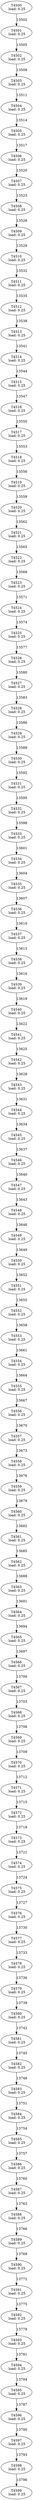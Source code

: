 digraph taskgraph {
	T4500 [label= "T4500\n load: 0.25"];
	T4501 [label= "T4501\n load: 0.25"];
	T4500 -> T4501[label=13502];
	T4502 [label= "T4502\n load: 0.25"];
	T4501 -> T4502[label=13505];
	T4503 [label= "T4503\n load: 0.25"];
	T4502 -> T4503[label=13508];
	T4504 [label= "T4504\n load: 0.25"];
	T4503 -> T4504[label=13511];
	T4505 [label= "T4505\n load: 0.25"];
	T4504 -> T4505[label=13514];
	T4506 [label= "T4506\n load: 0.25"];
	T4505 -> T4506[label=13517];
	T4507 [label= "T4507\n load: 0.25"];
	T4506 -> T4507[label=13520];
	T4508 [label= "T4508\n load: 0.25"];
	T4507 -> T4508[label=13523];
	T4509 [label= "T4509\n load: 0.25"];
	T4508 -> T4509[label=13526];
	T4510 [label= "T4510\n load: 0.25"];
	T4509 -> T4510[label=13529];
	T4511 [label= "T4511\n load: 0.25"];
	T4510 -> T4511[label=13532];
	T4512 [label= "T4512\n load: 0.25"];
	T4511 -> T4512[label=13535];
	T4513 [label= "T4513\n load: 0.25"];
	T4512 -> T4513[label=13538];
	T4514 [label= "T4514\n load: 0.25"];
	T4513 -> T4514[label=13541];
	T4515 [label= "T4515\n load: 0.25"];
	T4514 -> T4515[label=13544];
	T4516 [label= "T4516\n load: 0.25"];
	T4515 -> T4516[label=13547];
	T4517 [label= "T4517\n load: 0.25"];
	T4516 -> T4517[label=13550];
	T4518 [label= "T4518\n load: 0.25"];
	T4517 -> T4518[label=13553];
	T4519 [label= "T4519\n load: 0.25"];
	T4518 -> T4519[label=13556];
	T4520 [label= "T4520\n load: 0.25"];
	T4519 -> T4520[label=13559];
	T4521 [label= "T4521\n load: 0.25"];
	T4520 -> T4521[label=13562];
	T4522 [label= "T4522\n load: 0.25"];
	T4521 -> T4522[label=13565];
	T4523 [label= "T4523\n load: 0.25"];
	T4522 -> T4523[label=13568];
	T4524 [label= "T4524\n load: 0.25"];
	T4523 -> T4524[label=13571];
	T4525 [label= "T4525\n load: 0.25"];
	T4524 -> T4525[label=13574];
	T4526 [label= "T4526\n load: 0.25"];
	T4525 -> T4526[label=13577];
	T4527 [label= "T4527\n load: 0.25"];
	T4526 -> T4527[label=13580];
	T4528 [label= "T4528\n load: 0.25"];
	T4527 -> T4528[label=13583];
	T4529 [label= "T4529\n load: 0.25"];
	T4528 -> T4529[label=13586];
	T4530 [label= "T4530\n load: 0.25"];
	T4529 -> T4530[label=13589];
	T4531 [label= "T4531\n load: 0.25"];
	T4530 -> T4531[label=13592];
	T4532 [label= "T4532\n load: 0.25"];
	T4531 -> T4532[label=13595];
	T4533 [label= "T4533\n load: 0.25"];
	T4532 -> T4533[label=13598];
	T4534 [label= "T4534\n load: 0.25"];
	T4533 -> T4534[label=13601];
	T4535 [label= "T4535\n load: 0.25"];
	T4534 -> T4535[label=13604];
	T4536 [label= "T4536\n load: 0.25"];
	T4535 -> T4536[label=13607];
	T4537 [label= "T4537\n load: 0.25"];
	T4536 -> T4537[label=13610];
	T4538 [label= "T4538\n load: 0.25"];
	T4537 -> T4538[label=13613];
	T4539 [label= "T4539\n load: 0.25"];
	T4538 -> T4539[label=13616];
	T4540 [label= "T4540\n load: 0.25"];
	T4539 -> T4540[label=13619];
	T4541 [label= "T4541\n load: 0.25"];
	T4540 -> T4541[label=13622];
	T4542 [label= "T4542\n load: 0.25"];
	T4541 -> T4542[label=13625];
	T4543 [label= "T4543\n load: 0.25"];
	T4542 -> T4543[label=13628];
	T4544 [label= "T4544\n load: 0.25"];
	T4543 -> T4544[label=13631];
	T4545 [label= "T4545\n load: 0.25"];
	T4544 -> T4545[label=13634];
	T4546 [label= "T4546\n load: 0.25"];
	T4545 -> T4546[label=13637];
	T4547 [label= "T4547\n load: 0.25"];
	T4546 -> T4547[label=13640];
	T4548 [label= "T4548\n load: 0.25"];
	T4547 -> T4548[label=13643];
	T4549 [label= "T4549\n load: 0.25"];
	T4548 -> T4549[label=13646];
	T4550 [label= "T4550\n load: 0.25"];
	T4549 -> T4550[label=13649];
	T4551 [label= "T4551\n load: 0.25"];
	T4550 -> T4551[label=13652];
	T4552 [label= "T4552\n load: 0.25"];
	T4551 -> T4552[label=13655];
	T4553 [label= "T4553\n load: 0.25"];
	T4552 -> T4553[label=13658];
	T4554 [label= "T4554\n load: 0.25"];
	T4553 -> T4554[label=13661];
	T4555 [label= "T4555\n load: 0.25"];
	T4554 -> T4555[label=13664];
	T4556 [label= "T4556\n load: 0.25"];
	T4555 -> T4556[label=13667];
	T4557 [label= "T4557\n load: 0.25"];
	T4556 -> T4557[label=13670];
	T4558 [label= "T4558\n load: 0.25"];
	T4557 -> T4558[label=13673];
	T4559 [label= "T4559\n load: 0.25"];
	T4558 -> T4559[label=13676];
	T4560 [label= "T4560\n load: 0.25"];
	T4559 -> T4560[label=13679];
	T4561 [label= "T4561\n load: 0.25"];
	T4560 -> T4561[label=13682];
	T4562 [label= "T4562\n load: 0.25"];
	T4561 -> T4562[label=13685];
	T4563 [label= "T4563\n load: 0.25"];
	T4562 -> T4563[label=13688];
	T4564 [label= "T4564\n load: 0.25"];
	T4563 -> T4564[label=13691];
	T4565 [label= "T4565\n load: 0.25"];
	T4564 -> T4565[label=13694];
	T4566 [label= "T4566\n load: 0.25"];
	T4565 -> T4566[label=13697];
	T4567 [label= "T4567\n load: 0.25"];
	T4566 -> T4567[label=13700];
	T4568 [label= "T4568\n load: 0.25"];
	T4567 -> T4568[label=13703];
	T4569 [label= "T4569\n load: 0.25"];
	T4568 -> T4569[label=13706];
	T4570 [label= "T4570\n load: 0.25"];
	T4569 -> T4570[label=13709];
	T4571 [label= "T4571\n load: 0.25"];
	T4570 -> T4571[label=13712];
	T4572 [label= "T4572\n load: 0.25"];
	T4571 -> T4572[label=13715];
	T4573 [label= "T4573\n load: 0.25"];
	T4572 -> T4573[label=13718];
	T4574 [label= "T4574\n load: 0.25"];
	T4573 -> T4574[label=13721];
	T4575 [label= "T4575\n load: 0.25"];
	T4574 -> T4575[label=13724];
	T4576 [label= "T4576\n load: 0.25"];
	T4575 -> T4576[label=13727];
	T4577 [label= "T4577\n load: 0.25"];
	T4576 -> T4577[label=13730];
	T4578 [label= "T4578\n load: 0.25"];
	T4577 -> T4578[label=13733];
	T4579 [label= "T4579\n load: 0.25"];
	T4578 -> T4579[label=13736];
	T4580 [label= "T4580\n load: 0.25"];
	T4579 -> T4580[label=13739];
	T4581 [label= "T4581\n load: 0.25"];
	T4580 -> T4581[label=13742];
	T4582 [label= "T4582\n load: 0.25"];
	T4581 -> T4582[label=13745];
	T4583 [label= "T4583\n load: 0.25"];
	T4582 -> T4583[label=13748];
	T4584 [label= "T4584\n load: 0.25"];
	T4583 -> T4584[label=13751];
	T4585 [label= "T4585\n load: 0.25"];
	T4584 -> T4585[label=13754];
	T4586 [label= "T4586\n load: 0.25"];
	T4585 -> T4586[label=13757];
	T4587 [label= "T4587\n load: 0.25"];
	T4586 -> T4587[label=13760];
	T4588 [label= "T4588\n load: 0.25"];
	T4587 -> T4588[label=13763];
	T4589 [label= "T4589\n load: 0.25"];
	T4588 -> T4589[label=13766];
	T4590 [label= "T4590\n load: 0.25"];
	T4589 -> T4590[label=13769];
	T4591 [label= "T4591\n load: 0.25"];
	T4590 -> T4591[label=13772];
	T4592 [label= "T4592\n load: 0.25"];
	T4591 -> T4592[label=13775];
	T4593 [label= "T4593\n load: 0.25"];
	T4592 -> T4593[label=13778];
	T4594 [label= "T4594\n load: 0.25"];
	T4593 -> T4594[label=13781];
	T4595 [label= "T4595\n load: 0.25"];
	T4594 -> T4595[label=13784];
	T4596 [label= "T4596\n load: 0.25"];
	T4595 -> T4596[label=13787];
	T4597 [label= "T4597\n load: 0.25"];
	T4596 -> T4597[label=13790];
	T4598 [label= "T4598\n load: 0.25"];
	T4597 -> T4598[label=13793];
	T4599 [label= "T4599\n load: 0.25"];
	T4598 -> T4599[label=13796];
}
